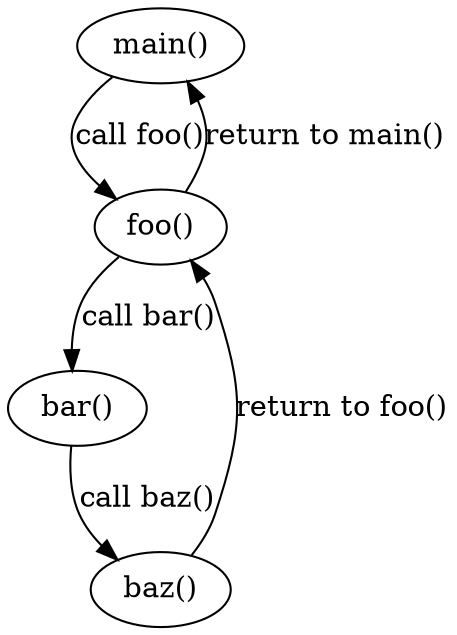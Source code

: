 digraph G {
    main [label="main()"];
    main -> foo [label="call foo()"];
    foo [label="foo()"];
    foo -> bar [label="call bar()"];
    bar [label="bar()"];
    bar -> baz [label="call baz()"];
    baz [label="baz()"];
    baz -> foo [label="return to foo()"];
    foo -> main [label="return to main()"];
}